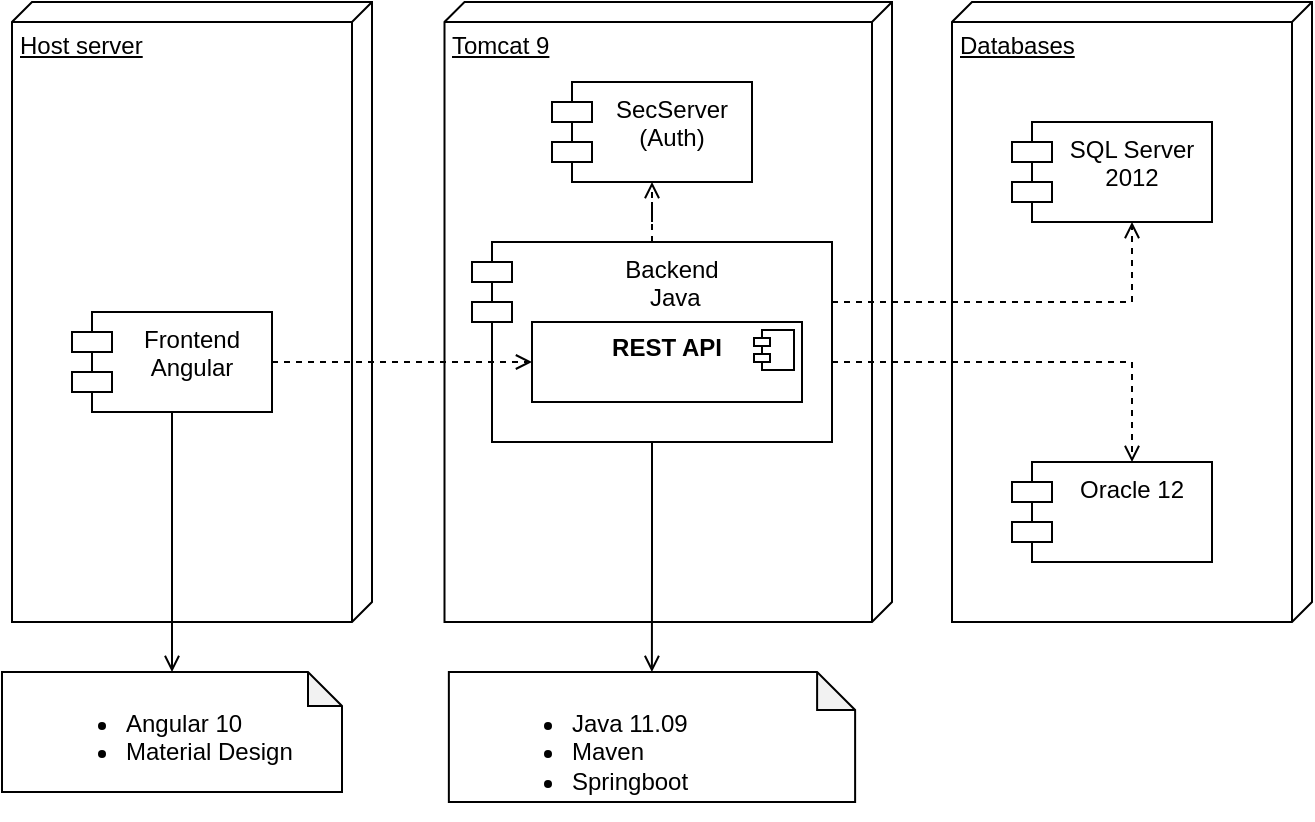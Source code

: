 <mxfile version="13.7.9" type="device"><diagram id="nM0yysI1k0IYBRFqt2zb" name="Page-1"><mxGraphModel dx="852" dy="504" grid="1" gridSize="10" guides="1" tooltips="1" connect="1" arrows="1" fold="1" page="1" pageScale="1" pageWidth="850" pageHeight="1100" math="0" shadow="0"><root><mxCell id="0"/><mxCell id="1" parent="0"/><mxCell id="bWeX13_wY8WDA_99rma0-393" value="Host server" style="verticalAlign=top;align=left;spacingTop=8;spacingLeft=2;spacingRight=12;shape=cube;size=10;direction=south;fontStyle=4;html=1;" parent="1" vertex="1"><mxGeometry x="60" y="130" width="180" height="310" as="geometry"/></mxCell><mxCell id="bWeX13_wY8WDA_99rma0-392" value="Tomcat 9" style="verticalAlign=top;align=left;spacingTop=8;spacingLeft=2;spacingRight=12;shape=cube;size=10;direction=south;fontStyle=4;html=1;" parent="1" vertex="1"><mxGeometry x="276.25" y="130" width="223.75" height="310" as="geometry"/></mxCell><mxCell id="bWeX13_wY8WDA_99rma0-391" value="Databases" style="verticalAlign=top;align=left;spacingTop=8;spacingLeft=2;spacingRight=12;shape=cube;size=10;direction=south;fontStyle=4;html=1;" parent="1" vertex="1"><mxGeometry x="530" y="130" width="180" height="310" as="geometry"/></mxCell><mxCell id="bWeX13_wY8WDA_99rma0-398" value="" style="edgeStyle=orthogonalEdgeStyle;rounded=0;orthogonalLoop=1;jettySize=auto;html=1;endArrow=open;endFill=0;" parent="1" source="bWeX13_wY8WDA_99rma0-2" target="bWeX13_wY8WDA_99rma0-397" edge="1"><mxGeometry relative="1" as="geometry"/></mxCell><mxCell id="bWeX13_wY8WDA_99rma0-2" value="Frontend &#10;Angular" style="shape=module;align=left;spacingLeft=20;align=center;verticalAlign=top;" parent="1" vertex="1"><mxGeometry x="90" y="285" width="100" height="50" as="geometry"/></mxCell><mxCell id="bWeX13_wY8WDA_99rma0-6" value="" style="edgeStyle=orthogonalEdgeStyle;rounded=0;orthogonalLoop=1;jettySize=auto;html=1;dashed=1;endArrow=open;endFill=0;" parent="1" source="bWeX13_wY8WDA_99rma0-4" target="bWeX13_wY8WDA_99rma0-5" edge="1"><mxGeometry relative="1" as="geometry"/></mxCell><mxCell id="bWeX13_wY8WDA_99rma0-387" value="" style="edgeStyle=orthogonalEdgeStyle;rounded=0;orthogonalLoop=1;jettySize=auto;html=1;dashed=1;endArrow=open;endFill=0;" parent="1" source="bWeX13_wY8WDA_99rma0-4" target="bWeX13_wY8WDA_99rma0-8" edge="1"><mxGeometry relative="1" as="geometry"><Array as="points"><mxPoint x="620" y="310"/></Array></mxGeometry></mxCell><mxCell id="bWeX13_wY8WDA_99rma0-388" value="" style="edgeStyle=orthogonalEdgeStyle;rounded=0;orthogonalLoop=1;jettySize=auto;html=1;dashed=1;endArrow=open;endFill=0;" parent="1" source="bWeX13_wY8WDA_99rma0-4" target="bWeX13_wY8WDA_99rma0-9" edge="1"><mxGeometry relative="1" as="geometry"><Array as="points"><mxPoint x="620" y="280"/></Array></mxGeometry></mxCell><mxCell id="bWeX13_wY8WDA_99rma0-401" value="" style="edgeStyle=orthogonalEdgeStyle;rounded=0;orthogonalLoop=1;jettySize=auto;html=1;endArrow=open;endFill=0;" parent="1" source="bWeX13_wY8WDA_99rma0-4" target="bWeX13_wY8WDA_99rma0-400" edge="1"><mxGeometry relative="1" as="geometry"/></mxCell><mxCell id="bWeX13_wY8WDA_99rma0-4" value="Backend&#10; Java" style="shape=module;align=left;spacingLeft=20;align=center;verticalAlign=top;" parent="1" vertex="1"><mxGeometry x="290" y="250" width="180" height="100" as="geometry"/></mxCell><mxCell id="bWeX13_wY8WDA_99rma0-5" value="SecServer&#10;(Auth)" style="shape=module;align=left;spacingLeft=20;align=center;verticalAlign=top;" parent="1" vertex="1"><mxGeometry x="330" y="170" width="100" height="50" as="geometry"/></mxCell><mxCell id="bWeX13_wY8WDA_99rma0-8" value="Oracle 12" style="shape=module;align=left;spacingLeft=20;align=center;verticalAlign=top;" parent="1" vertex="1"><mxGeometry x="560" y="360" width="100" height="50" as="geometry"/></mxCell><mxCell id="bWeX13_wY8WDA_99rma0-9" value="SQL Server &#10;2012" style="shape=module;align=left;spacingLeft=20;align=center;verticalAlign=top;" parent="1" vertex="1"><mxGeometry x="560" y="190" width="100" height="50" as="geometry"/></mxCell><mxCell id="bWeX13_wY8WDA_99rma0-10" value="" style="edgeStyle=orthogonalEdgeStyle;rounded=0;orthogonalLoop=1;jettySize=auto;html=1;dashed=1;endArrow=open;endFill=0;entryX=0;entryY=0.5;entryDx=0;entryDy=0;" parent="1" source="bWeX13_wY8WDA_99rma0-2" target="bWeX13_wY8WDA_99rma0-389" edge="1"><mxGeometry relative="1" as="geometry"/></mxCell><mxCell id="bWeX13_wY8WDA_99rma0-389" value="&lt;p style=&quot;margin: 0px ; margin-top: 6px ; text-align: center&quot;&gt;&lt;b&gt;REST API&lt;/b&gt;&lt;/p&gt;" style="align=left;overflow=fill;html=1;dropTarget=0;" parent="1" vertex="1"><mxGeometry x="320" y="290" width="135" height="40" as="geometry"/></mxCell><mxCell id="bWeX13_wY8WDA_99rma0-390" value="" style="shape=component;jettyWidth=8;jettyHeight=4;" parent="bWeX13_wY8WDA_99rma0-389" vertex="1"><mxGeometry x="1" width="20" height="20" relative="1" as="geometry"><mxPoint x="-24" y="4" as="offset"/></mxGeometry></mxCell><mxCell id="bWeX13_wY8WDA_99rma0-397" value="&lt;ul&gt;&lt;li&gt;Angular 10&lt;/li&gt;&lt;li&gt;Material Design&lt;/li&gt;&lt;/ul&gt;" style="shape=note;html=1;backgroundOutline=1;darkOpacity=0.05;verticalAlign=top;spacingLeft=20;size=17;align=left;whiteSpace=wrap;" parent="1" vertex="1"><mxGeometry x="55" y="465" width="170" height="60" as="geometry"/></mxCell><mxCell id="bWeX13_wY8WDA_99rma0-400" value="&lt;ul&gt;&lt;li&gt;Java 11.09&lt;/li&gt;&lt;li&gt;Maven&lt;/li&gt;&lt;li&gt;Springboot&lt;/li&gt;&lt;/ul&gt;" style="shape=note;whiteSpace=wrap;html=1;backgroundOutline=1;darkOpacity=0.05;verticalAlign=top;spacingLeft=20;size=19;align=left;" parent="1" vertex="1"><mxGeometry x="278.43" y="465" width="203.13" height="65" as="geometry"/></mxCell></root></mxGraphModel></diagram></mxfile>